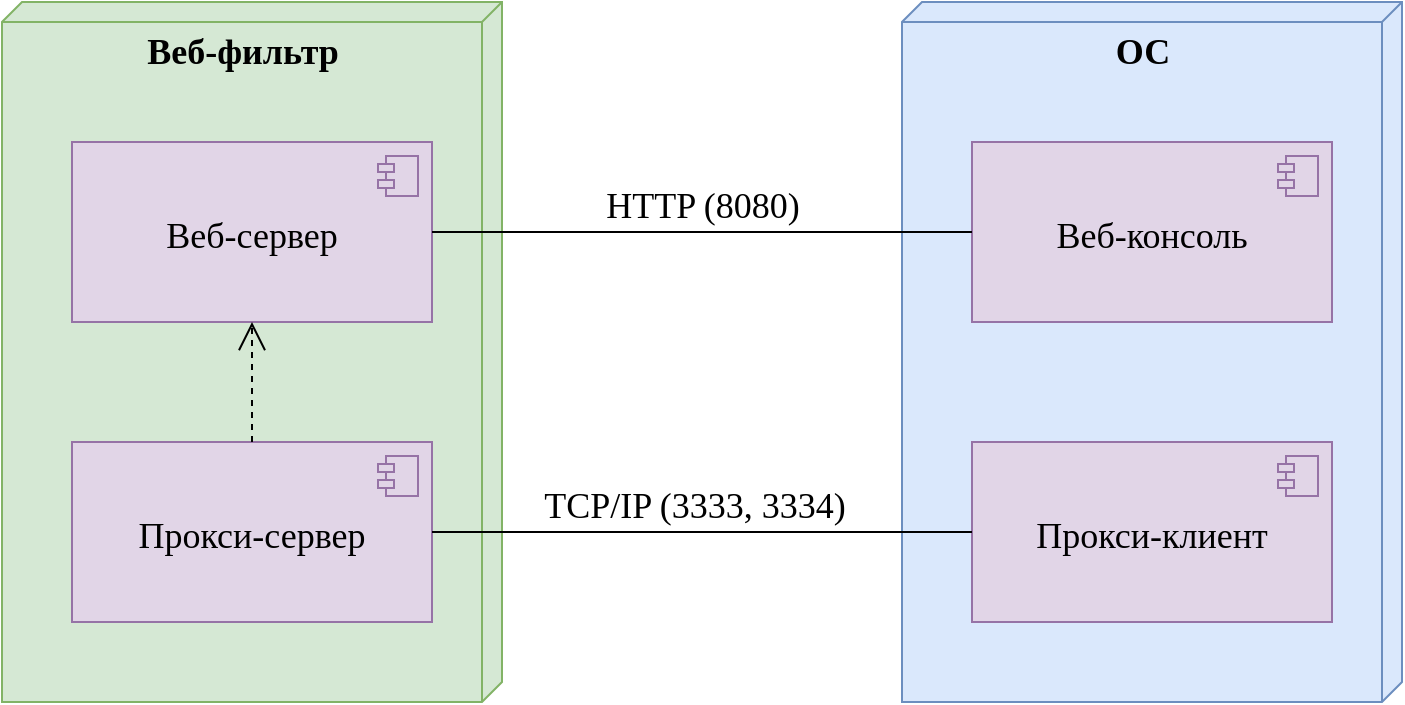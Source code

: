 <mxfile version="10.6.7" type="device"><diagram name="Page-1" id="b5b7bab2-c9e2-2cf4-8b2a-24fd1a2a6d21"><mxGraphModel dx="773" dy="496" grid="1" gridSize="10" guides="1" tooltips="1" connect="1" arrows="1" fold="1" page="1" pageScale="1" pageWidth="827" pageHeight="1169" background="#ffffff" math="0" shadow="0"><root><mxCell id="0"/><mxCell id="1" parent="0"/><mxCell id="IpdoflVXaARE1DuKhgXs-1" value="Веб-фильтр" style="verticalAlign=top;align=center;spacingTop=8;spacingLeft=2;spacingRight=12;shape=cube;size=10;direction=south;fontStyle=1;html=1;fontFamily=Times New Roman;fontSize=18;fillColor=#d5e8d4;strokeColor=#82b366;" vertex="1" parent="1"><mxGeometry x="170" y="210" width="250" height="350" as="geometry"/></mxCell><mxCell id="IpdoflVXaARE1DuKhgXs-3" value="ОС" style="verticalAlign=top;align=center;spacingTop=8;spacingLeft=2;spacingRight=12;shape=cube;size=10;direction=south;fontStyle=1;html=1;fontFamily=Times New Roman;fontSize=18;fillColor=#dae8fc;strokeColor=#6c8ebf;" vertex="1" parent="1"><mxGeometry x="620" y="210" width="250" height="350" as="geometry"/></mxCell><mxCell id="IpdoflVXaARE1DuKhgXs-5" value="Веб-сервер" style="fontFamily=Times New Roman;fontSize=18;align=center;fillColor=#e1d5e7;strokeColor=#9673a6;" vertex="1" parent="1"><mxGeometry x="205" y="280" width="180" height="90" as="geometry"/></mxCell><mxCell id="IpdoflVXaARE1DuKhgXs-6" value="" style="shape=component;jettyWidth=8;jettyHeight=4;fillColor=#e1d5e7;strokeColor=#9673a6;" vertex="1" parent="IpdoflVXaARE1DuKhgXs-5"><mxGeometry x="1" width="20" height="20" relative="1" as="geometry"><mxPoint x="-27" y="7" as="offset"/></mxGeometry></mxCell><mxCell id="IpdoflVXaARE1DuKhgXs-7" value="Прокси-сервер" style="fontFamily=Times New Roman;fontSize=18;fillColor=#e1d5e7;strokeColor=#9673a6;" vertex="1" parent="1"><mxGeometry x="205" y="430" width="180" height="90" as="geometry"/></mxCell><mxCell id="IpdoflVXaARE1DuKhgXs-8" value="" style="shape=component;jettyWidth=8;jettyHeight=4;fillColor=#e1d5e7;strokeColor=#9673a6;" vertex="1" parent="IpdoflVXaARE1DuKhgXs-7"><mxGeometry x="1" width="20" height="20" relative="1" as="geometry"><mxPoint x="-27" y="7" as="offset"/></mxGeometry></mxCell><mxCell id="IpdoflVXaARE1DuKhgXs-9" value="Веб-консоль" style="fontFamily=Times New Roman;fontSize=18;fillColor=#e1d5e7;strokeColor=#9673a6;" vertex="1" parent="1"><mxGeometry x="655" y="280" width="180" height="90" as="geometry"/></mxCell><mxCell id="IpdoflVXaARE1DuKhgXs-10" value="" style="shape=component;jettyWidth=8;jettyHeight=4;fillColor=#e1d5e7;strokeColor=#9673a6;" vertex="1" parent="IpdoflVXaARE1DuKhgXs-9"><mxGeometry x="1" width="20" height="20" relative="1" as="geometry"><mxPoint x="-27" y="7" as="offset"/></mxGeometry></mxCell><mxCell id="IpdoflVXaARE1DuKhgXs-11" value="Прокси-клиент" style="fontFamily=Times New Roman;fontSize=18;fillColor=#e1d5e7;strokeColor=#9673a6;" vertex="1" parent="1"><mxGeometry x="655" y="430" width="180" height="90" as="geometry"/></mxCell><mxCell id="IpdoflVXaARE1DuKhgXs-12" value="" style="shape=component;jettyWidth=8;jettyHeight=4;fillColor=#e1d5e7;strokeColor=#9673a6;" vertex="1" parent="IpdoflVXaARE1DuKhgXs-11"><mxGeometry x="1" width="20" height="20" relative="1" as="geometry"><mxPoint x="-27" y="7" as="offset"/></mxGeometry></mxCell><mxCell id="IpdoflVXaARE1DuKhgXs-16" value="" style="endArrow=open;endSize=12;dashed=1;html=1;fontFamily=Times New Roman;fontSize=18;entryX=0.5;entryY=1;entryDx=0;entryDy=0;exitX=0.5;exitY=0;exitDx=0;exitDy=0;" edge="1" parent="1" source="IpdoflVXaARE1DuKhgXs-7" target="IpdoflVXaARE1DuKhgXs-5"><mxGeometry width="160" relative="1" as="geometry"><mxPoint x="170" y="630" as="sourcePoint"/><mxPoint x="330" y="630" as="targetPoint"/></mxGeometry></mxCell><mxCell id="IpdoflVXaARE1DuKhgXs-17" value="" style="endArrow=none;html=1;edgeStyle=orthogonalEdgeStyle;fontFamily=Times New Roman;fontSize=18;entryX=0;entryY=0.5;entryDx=0;entryDy=0;exitX=1;exitY=0.5;exitDx=0;exitDy=0;labelPosition=center;verticalLabelPosition=middle;align=center;verticalAlign=middle;startFill=0;" edge="1" parent="1" source="IpdoflVXaARE1DuKhgXs-5" target="IpdoflVXaARE1DuKhgXs-9"><mxGeometry relative="1" as="geometry"><mxPoint x="170" y="630" as="sourcePoint"/><mxPoint x="330" y="630" as="targetPoint"/></mxGeometry></mxCell><mxCell id="IpdoflVXaARE1DuKhgXs-30" value="HTTP (8080)" style="text;resizable=0;points=[];align=center;verticalAlign=bottom;labelBackgroundColor=#ffffff;fontSize=18;fontFamily=Times New Roman;html=1;labelBorderColor=none;labelPosition=center;verticalLabelPosition=top;" vertex="1" connectable="0" parent="IpdoflVXaARE1DuKhgXs-17"><mxGeometry x="0.422" relative="1" as="geometry"><mxPoint x="-57" as="offset"/></mxGeometry></mxCell><mxCell id="IpdoflVXaARE1DuKhgXs-23" value="" style="endArrow=none;html=1;edgeStyle=orthogonalEdgeStyle;fontFamily=Times New Roman;fontSize=18;entryX=0;entryY=0.5;entryDx=0;entryDy=0;exitX=1;exitY=0.5;exitDx=0;exitDy=0;align=center;" edge="1" parent="1" source="IpdoflVXaARE1DuKhgXs-7" target="IpdoflVXaARE1DuKhgXs-11"><mxGeometry relative="1" as="geometry"><mxPoint x="540" y="390" as="sourcePoint"/><mxPoint x="630" y="475" as="targetPoint"/></mxGeometry></mxCell><mxCell id="IpdoflVXaARE1DuKhgXs-24" value="TCP/IP (3333, 3334)" style="text;resizable=0;points=[];align=center;verticalAlign=bottom;labelBackgroundColor=#ffffff;fontSize=18;fontFamily=Times New Roman;html=1;horizontal=1;labelPosition=center;verticalLabelPosition=top;" vertex="1" connectable="0" parent="IpdoflVXaARE1DuKhgXs-23"><mxGeometry x="0.154" y="-3" relative="1" as="geometry"><mxPoint x="-25" y="-3" as="offset"/></mxGeometry></mxCell></root></mxGraphModel></diagram></mxfile>